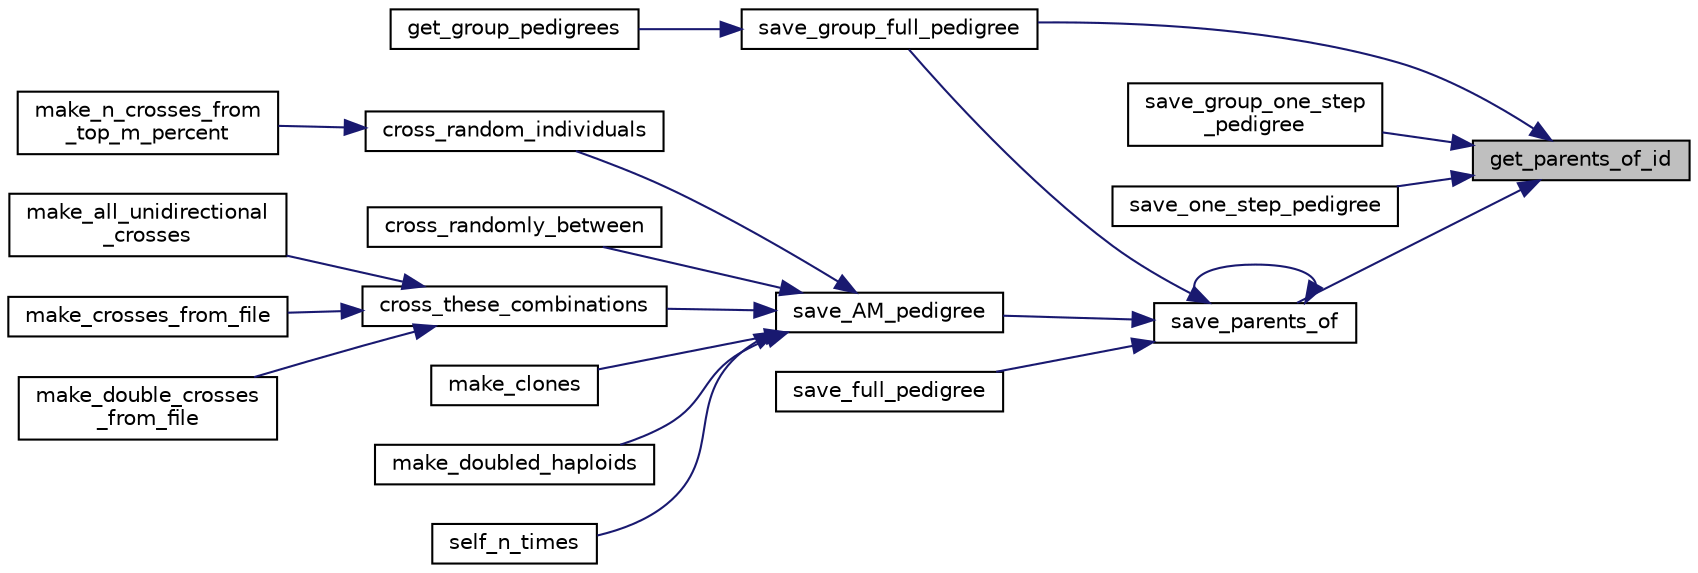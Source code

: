 digraph "get_parents_of_id"
{
 // LATEX_PDF_SIZE
  edge [fontname="Helvetica",fontsize="10",labelfontname="Helvetica",labelfontsize="10"];
  node [fontname="Helvetica",fontsize="10",shape=record];
  rankdir="RL";
  Node1 [label="get_parents_of_id",height=0.2,width=0.4,color="black", fillcolor="grey75", style="filled", fontcolor="black",tooltip="Saves the ids of the parents of a genotype with a particular id to the output array output."];
  Node1 -> Node2 [dir="back",color="midnightblue",fontsize="10",style="solid",fontname="Helvetica"];
  Node2 [label="save_group_full_pedigree",height=0.2,width=0.4,color="black", fillcolor="white", style="filled",URL="$group__savers.html#ga75e854cbc72b31a5e2eb03c63c33ecc6",tooltip="Print the full known pedigree of each genotype in a group to a file."];
  Node2 -> Node3 [dir="back",color="midnightblue",fontsize="10",style="solid",fontname="Helvetica"];
  Node3 [label="get_group_pedigrees",height=0.2,width=0.4,color="black", fillcolor="white", style="filled",URL="$group__getters.html#gaa52503593f21762088c32210c9365537",tooltip="Gets the full pedigree string (as per save_group_full_pedigree() ) of each member of the group."];
  Node1 -> Node4 [dir="back",color="midnightblue",fontsize="10",style="solid",fontname="Helvetica"];
  Node4 [label="save_group_one_step\l_pedigree",height=0.2,width=0.4,color="black", fillcolor="white", style="filled",URL="$group__savers.html#ga979efe39128de97176da5460cab7dfa7",tooltip="Print the parents of each genotype in a group to a file."];
  Node1 -> Node5 [dir="back",color="midnightblue",fontsize="10",style="solid",fontname="Helvetica"];
  Node5 [label="save_one_step_pedigree",height=0.2,width=0.4,color="black", fillcolor="white", style="filled",URL="$group__savers.html#ga6b87b484064fd373aec0bfa4ce8dbef1",tooltip="Print the parents of each genotype in the SimData to a file."];
  Node1 -> Node6 [dir="back",color="midnightblue",fontsize="10",style="solid",fontname="Helvetica"];
  Node6 [label="save_parents_of",height=0.2,width=0.4,color="black", fillcolor="white", style="filled",URL="$group__savers.html#gabc1307a944deb18e0aef315783ab123e",tooltip="Recursively save the parents of a particular id to a file."];
  Node6 -> Node7 [dir="back",color="midnightblue",fontsize="10",style="solid",fontname="Helvetica"];
  Node7 [label="save_AM_pedigree",height=0.2,width=0.4,color="black", fillcolor="white", style="filled",URL="$group__savers.html#gabf5bc0b61b008aeda217ea9a666ad9cb",tooltip="Print the full known pedigree of each genotype in a single AlleleMatrix to a file."];
  Node7 -> Node8 [dir="back",color="midnightblue",fontsize="10",style="solid",fontname="Helvetica"];
  Node8 [label="cross_random_individuals",height=0.2,width=0.4,color="black", fillcolor="white", style="filled",URL="$group__crossers.html#gae66231fb141a76432d1211e2cf0baf25",tooltip="Performs random crosses among members of a group."];
  Node8 -> Node9 [dir="back",color="midnightblue",fontsize="10",style="solid",fontname="Helvetica"];
  Node9 [label="make_n_crosses_from\l_top_m_percent",height=0.2,width=0.4,color="black", fillcolor="white", style="filled",URL="$group__crossers.html#ga68aca99a41527b019316c8243e6fc7a7",tooltip="Find the top m percent of a group and perform random crosses between those top individuals."];
  Node7 -> Node10 [dir="back",color="midnightblue",fontsize="10",style="solid",fontname="Helvetica"];
  Node10 [label="cross_randomly_between",height=0.2,width=0.4,color="black", fillcolor="white", style="filled",URL="$group__crossers.html#ga3be2cb18d1c722b3a766a7a5663a8f0c",tooltip="Performs random crosses where the first parent comes from one group and the second from another."];
  Node7 -> Node11 [dir="back",color="midnightblue",fontsize="10",style="solid",fontname="Helvetica"];
  Node11 [label="cross_these_combinations",height=0.2,width=0.4,color="black", fillcolor="white", style="filled",URL="$group__crossers.html#gabb793988799d792dfe4007efdf988068",tooltip="Performs the crosses of pairs of parents whose ids are provided in an array."];
  Node11 -> Node12 [dir="back",color="midnightblue",fontsize="10",style="solid",fontname="Helvetica"];
  Node12 [label="make_all_unidirectional\l_crosses",height=0.2,width=0.4,color="black", fillcolor="white", style="filled",URL="$group__crossers.html#ga3f1b06b7aa35e6a05918e16d1deabeee",tooltip="Perform crosses between all pairs of parents in the group from_group and allocates the resulting offs..."];
  Node11 -> Node13 [dir="back",color="midnightblue",fontsize="10",style="solid",fontname="Helvetica"];
  Node13 [label="make_crosses_from_file",height=0.2,width=0.4,color="black", fillcolor="white", style="filled",URL="$group__crossers.html#ga3b67d38c13c7a8bef2d0fc91c0365177",tooltip="Perform crosses between pairs of parents identified by name in a file and allocate the resulting offs..."];
  Node11 -> Node14 [dir="back",color="midnightblue",fontsize="10",style="solid",fontname="Helvetica"];
  Node14 [label="make_double_crosses\l_from_file",height=0.2,width=0.4,color="black", fillcolor="white", style="filled",URL="$group__crossers.html#gaa7c90b4015e4abce750176c6d891cad2",tooltip="Perform crosses between previously-generated offspring of pairs of parents identified by name in a fi..."];
  Node7 -> Node15 [dir="back",color="midnightblue",fontsize="10",style="solid",fontname="Helvetica"];
  Node15 [label="make_clones",height=0.2,width=0.4,color="black", fillcolor="white", style="filled",URL="$group__crossers.html#gaa42e48ab06f9051e5ed6879409cbe2f4",tooltip="Creates an identical copy of each member of a group."];
  Node7 -> Node16 [dir="back",color="midnightblue",fontsize="10",style="solid",fontname="Helvetica"];
  Node16 [label="make_doubled_haploids",height=0.2,width=0.4,color="black", fillcolor="white", style="filled",URL="$group__crossers.html#gaf078d6bc1b5d4234a9b960e6132480aa",tooltip="Creates a doubled haploid from each member of a group."];
  Node7 -> Node17 [dir="back",color="midnightblue",fontsize="10",style="solid",fontname="Helvetica"];
  Node17 [label="self_n_times",height=0.2,width=0.4,color="black", fillcolor="white", style="filled",URL="$group__crossers.html#gadf5beb682ac15fa5a0176e480adc9d91",tooltip="Selfs each member of a group for a certain number of generations."];
  Node6 -> Node18 [dir="back",color="midnightblue",fontsize="10",style="solid",fontname="Helvetica"];
  Node18 [label="save_full_pedigree",height=0.2,width=0.4,color="black", fillcolor="white", style="filled",URL="$group__savers.html#ga40dbed7f680c5c1181a8ed27e616417b",tooltip="Print the full known pedigree of each genotype in the SimData to a file."];
  Node6 -> Node2 [dir="back",color="midnightblue",fontsize="10",style="solid",fontname="Helvetica"];
  Node6 -> Node6 [dir="back",color="midnightblue",fontsize="10",style="solid",fontname="Helvetica"];
}
